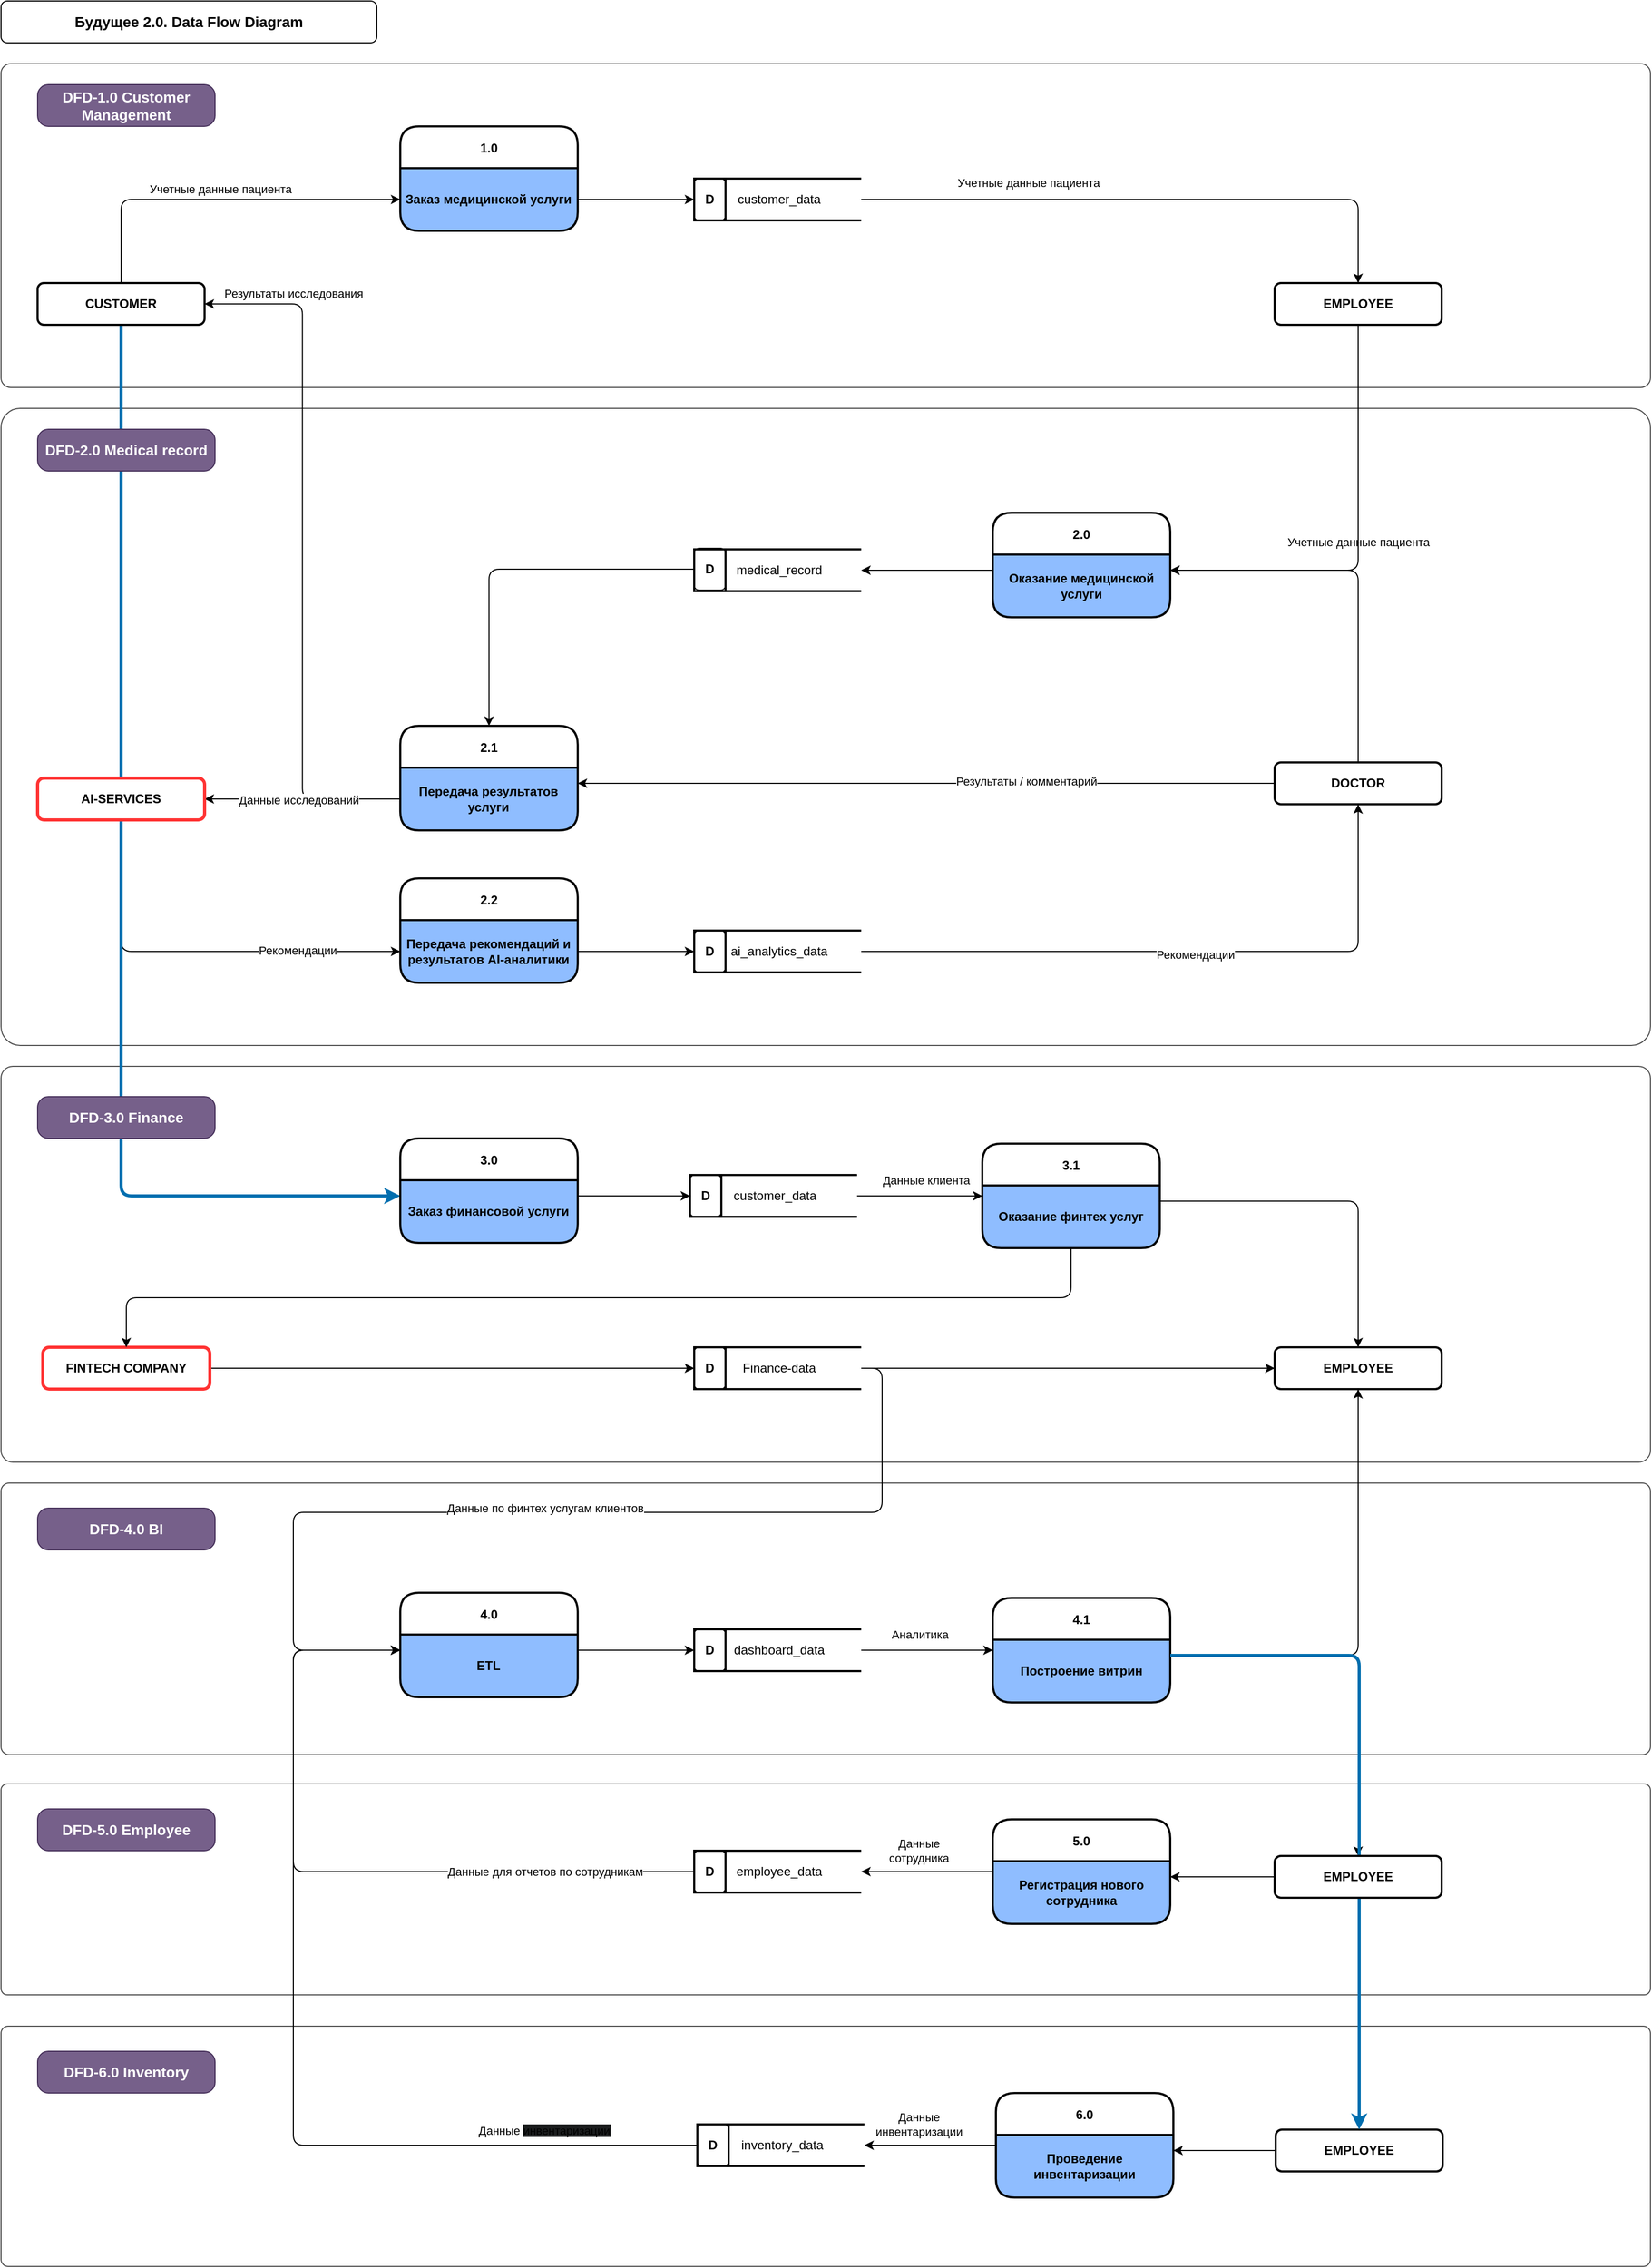 <mxfile version="22.1.18" type="device">
  <diagram name="DFD" id="9vH-_8HUJ6dNW-6lCzEg">
    <mxGraphModel dx="5945" dy="2943" grid="1" gridSize="10" guides="1" tooltips="1" connect="1" arrows="1" fold="1" page="1" pageScale="1" pageWidth="827" pageHeight="1169" math="0" shadow="0">
      <root>
        <mxCell id="LW2s9WkSSxJKJhXJ1fTc-0" />
        <mxCell id="LW2s9WkSSxJKJhXJ1fTc-1" parent="LW2s9WkSSxJKJhXJ1fTc-0" />
        <mxCell id="jnl5u2AOaFAPthQatXR9-5" value="" style="rounded=1;whiteSpace=wrap;html=1;arcSize=3;opacity=70;labelBackgroundColor=none;" parent="LW2s9WkSSxJKJhXJ1fTc-1" vertex="1">
          <mxGeometry x="-1640" y="-140" width="1580" height="379" as="geometry" />
        </mxCell>
        <mxCell id="jnl5u2AOaFAPthQatXR9-3" value="" style="rounded=1;whiteSpace=wrap;html=1;arcSize=3;opacity=70;labelBackgroundColor=none;" parent="LW2s9WkSSxJKJhXJ1fTc-1" vertex="1">
          <mxGeometry x="-1640" y="-770" width="1580" height="610" as="geometry" />
        </mxCell>
        <mxCell id="jnl5u2AOaFAPthQatXR9-1" value="" style="rounded=1;whiteSpace=wrap;html=1;arcSize=3;opacity=70;labelBackgroundColor=none;" parent="LW2s9WkSSxJKJhXJ1fTc-1" vertex="1">
          <mxGeometry x="-1640" y="-1100" width="1580" height="310" as="geometry" />
        </mxCell>
        <mxCell id="LW2s9WkSSxJKJhXJ1fTc-47" value="Учетные данные&amp;nbsp;пациента" style="edgeStyle=orthogonalEdgeStyle;rounded=1;orthogonalLoop=1;jettySize=auto;html=1;exitX=0.5;exitY=0;exitDx=0;exitDy=0;entryX=0;entryY=0.5;entryDx=0;entryDy=0;flowAnimation=0;labelBackgroundColor=none;fontColor=default;" parent="LW2s9WkSSxJKJhXJ1fTc-1" source="RAFy6ga0Xb_pRNfzBWMS-108" target="LW2s9WkSSxJKJhXJ1fTc-53" edge="1">
          <mxGeometry x="0.007" y="10" relative="1" as="geometry">
            <mxPoint as="offset" />
          </mxGeometry>
        </mxCell>
        <mxCell id="LW2s9WkSSxJKJhXJ1fTc-52" value="1.0" style="swimlane;fontStyle=1;childLayout=stackLayout;horizontal=1;startSize=40;horizontalStack=0;resizeParent=1;resizeParentMax=0;resizeLast=0;collapsible=0;marginBottom=0;swimlaneFillColor=#8FBDFF;rounded=1;strokeWidth=2;labelBackgroundColor=none;" parent="LW2s9WkSSxJKJhXJ1fTc-1" vertex="1">
          <mxGeometry x="-1257.57" y="-1040" width="170" height="100" as="geometry" />
        </mxCell>
        <mxCell id="LW2s9WkSSxJKJhXJ1fTc-53" value="&lt;b&gt;Заказ медицинской услуги&lt;/b&gt;" style="rounded=1;whiteSpace=wrap;html=1;opacity=0;labelBackgroundColor=none;" parent="LW2s9WkSSxJKJhXJ1fTc-52" vertex="1">
          <mxGeometry y="40" width="170" height="60" as="geometry" />
        </mxCell>
        <mxCell id="LW2s9WkSSxJKJhXJ1fTc-54" style="edgeStyle=orthogonalEdgeStyle;rounded=1;orthogonalLoop=1;jettySize=auto;html=1;exitX=0.5;exitY=0;exitDx=0;exitDy=0;entryX=1;entryY=0.25;entryDx=0;entryDy=0;labelBackgroundColor=none;fontColor=default;" parent="LW2s9WkSSxJKJhXJ1fTc-1" source="LW2s9WkSSxJKJhXJ1fTc-59" target="LW2s9WkSSxJKJhXJ1fTc-67" edge="1">
          <mxGeometry relative="1" as="geometry" />
        </mxCell>
        <mxCell id="LW2s9WkSSxJKJhXJ1fTc-58" style="edgeStyle=orthogonalEdgeStyle;rounded=1;orthogonalLoop=1;jettySize=auto;html=1;exitX=0;exitY=0.5;exitDx=0;exitDy=0;entryX=1;entryY=0.25;entryDx=0;entryDy=0;labelBackgroundColor=none;fontColor=default;" parent="LW2s9WkSSxJKJhXJ1fTc-1" source="LW2s9WkSSxJKJhXJ1fTc-59" target="LW2s9WkSSxJKJhXJ1fTc-81" edge="1">
          <mxGeometry relative="1" as="geometry" />
        </mxCell>
        <mxCell id="tc6Am-N3KZkTbopPARd8-10" value="Результаты / комментарий" style="edgeLabel;html=1;align=center;verticalAlign=middle;resizable=0;points=[];" vertex="1" connectable="0" parent="LW2s9WkSSxJKJhXJ1fTc-58">
          <mxGeometry x="-0.285" y="-2" relative="1" as="geometry">
            <mxPoint as="offset" />
          </mxGeometry>
        </mxCell>
        <mxCell id="LW2s9WkSSxJKJhXJ1fTc-59" value="&lt;b&gt;DOCTOR&lt;/b&gt;" style="html=1;dashed=0;whiteSpace=wrap;rounded=1;strokeWidth=2;labelBackgroundColor=none;" parent="LW2s9WkSSxJKJhXJ1fTc-1" vertex="1">
          <mxGeometry x="-420" y="-431" width="160" height="40" as="geometry" />
        </mxCell>
        <mxCell id="LW2s9WkSSxJKJhXJ1fTc-62" value="" style="group;labelBackgroundColor=none;rounded=1;" parent="LW2s9WkSSxJKJhXJ1fTc-1" vertex="1" connectable="0">
          <mxGeometry x="-976" y="-990" width="160" height="40" as="geometry" />
        </mxCell>
        <object label="customer_data" placeholders="1" id="LW2s9WkSSxJKJhXJ1fTc-63">
          <mxCell style="html=1;dashed=0;whiteSpace=wrap;shape=mxgraph.dfd.dataStoreID;align=center;spacingLeft=3;points=[[0,0],[0.5,0],[1,0],[0,0.5],[1,0.5],[0,1],[0.5,1],[1,1]];rounded=1;verticalAlign=middle;fontFamily=Helvetica;fontSize=12;strokeWidth=2;labelBackgroundColor=none;" parent="LW2s9WkSSxJKJhXJ1fTc-62" vertex="1">
            <mxGeometry width="160" height="40" as="geometry" />
          </mxCell>
        </object>
        <mxCell id="LW2s9WkSSxJKJhXJ1fTc-64" value="&lt;b&gt;D&lt;/b&gt;" style="rounded=1;whiteSpace=wrap;html=1;fillColor=none;labelBackgroundColor=none;" parent="LW2s9WkSSxJKJhXJ1fTc-62" vertex="1">
          <mxGeometry width="30" height="40" as="geometry" />
        </mxCell>
        <mxCell id="LW2s9WkSSxJKJhXJ1fTc-66" value="2.0" style="swimlane;fontStyle=1;childLayout=stackLayout;horizontal=1;startSize=40;horizontalStack=0;resizeParent=1;resizeParentMax=0;resizeLast=0;collapsible=0;marginBottom=0;swimlaneFillColor=#8FBDFF;rounded=1;strokeWidth=2;labelBackgroundColor=none;" parent="LW2s9WkSSxJKJhXJ1fTc-1" vertex="1">
          <mxGeometry x="-690" y="-670" width="170" height="100" as="geometry" />
        </mxCell>
        <mxCell id="LW2s9WkSSxJKJhXJ1fTc-67" value="&lt;span style=&quot;text-wrap: nowrap;&quot;&gt;&lt;b style=&quot;&quot;&gt;&lt;font style=&quot;font-size: 12px;&quot;&gt;Оказание медицинской&lt;/font&gt;&lt;/b&gt;&lt;/span&gt;&lt;div&gt;&lt;span style=&quot;text-wrap: nowrap;&quot;&gt;&lt;b style=&quot;&quot;&gt;&lt;font style=&quot;font-size: 12px;&quot;&gt;услуги&lt;/font&gt;&lt;/b&gt;&lt;/span&gt;&lt;/div&gt;" style="rounded=1;whiteSpace=wrap;html=1;opacity=0;align=center;verticalAlign=middle;fontFamily=Helvetica;fontSize=12;labelBackgroundColor=none;" parent="LW2s9WkSSxJKJhXJ1fTc-66" vertex="1">
          <mxGeometry y="40" width="170" height="60" as="geometry" />
        </mxCell>
        <mxCell id="LW2s9WkSSxJKJhXJ1fTc-68" value="" style="edgeStyle=orthogonalEdgeStyle;rounded=1;orthogonalLoop=1;jettySize=auto;html=1;exitX=1;exitY=0.5;exitDx=0;exitDy=0;entryX=0.5;entryY=0;entryDx=0;entryDy=0;labelBackgroundColor=none;fontColor=default;" parent="LW2s9WkSSxJKJhXJ1fTc-1" source="LW2s9WkSSxJKJhXJ1fTc-63" target="LW2s9WkSSxJKJhXJ1fTc-127" edge="1">
          <mxGeometry relative="1" as="geometry" />
        </mxCell>
        <mxCell id="LW2s9WkSSxJKJhXJ1fTc-80" value="2.1" style="swimlane;fontStyle=1;childLayout=stackLayout;horizontal=1;startSize=40;horizontalStack=0;resizeParent=1;resizeParentMax=0;resizeLast=0;collapsible=0;marginBottom=0;swimlaneFillColor=#8FBDFF;rounded=1;strokeWidth=2;labelBackgroundColor=none;" parent="LW2s9WkSSxJKJhXJ1fTc-1" vertex="1">
          <mxGeometry x="-1257.57" y="-466" width="170" height="100" as="geometry" />
        </mxCell>
        <mxCell id="LW2s9WkSSxJKJhXJ1fTc-81" value="&lt;span style=&quot;text-wrap: nowrap;&quot;&gt;&lt;b&gt;Передача результатов&lt;/b&gt;&lt;/span&gt;&lt;div&gt;&lt;span style=&quot;text-wrap: nowrap;&quot;&gt;&lt;b&gt;услуги&lt;/b&gt;&lt;/span&gt;&lt;/div&gt;" style="rounded=1;whiteSpace=wrap;html=1;opacity=0;align=center;verticalAlign=middle;fontFamily=Helvetica;fontSize=12;labelBackgroundColor=none;" parent="LW2s9WkSSxJKJhXJ1fTc-80" vertex="1">
          <mxGeometry y="40" width="170" height="60" as="geometry" />
        </mxCell>
        <mxCell id="LW2s9WkSSxJKJhXJ1fTc-82" style="edgeStyle=orthogonalEdgeStyle;rounded=1;orthogonalLoop=1;jettySize=auto;html=1;exitX=0;exitY=0.5;exitDx=0;exitDy=0;entryX=0.5;entryY=0;entryDx=0;entryDy=0;labelBackgroundColor=none;fontColor=default;" parent="LW2s9WkSSxJKJhXJ1fTc-1" source="LW2s9WkSSxJKJhXJ1fTc-96" target="LW2s9WkSSxJKJhXJ1fTc-80" edge="1">
          <mxGeometry relative="1" as="geometry" />
        </mxCell>
        <mxCell id="LW2s9WkSSxJKJhXJ1fTc-108" value="" style="group;labelBackgroundColor=none;rounded=1;" parent="LW2s9WkSSxJKJhXJ1fTc-1" vertex="1" connectable="0">
          <mxGeometry x="-976" y="129" width="160" height="40" as="geometry" />
        </mxCell>
        <object label="Finance-data" placeholders="1" id="LW2s9WkSSxJKJhXJ1fTc-109">
          <mxCell style="html=1;dashed=0;whiteSpace=wrap;shape=mxgraph.dfd.dataStoreID;align=center;spacingLeft=3;points=[[0,0],[0.5,0],[1,0],[0,0.5],[1,0.5],[0,1],[0.5,1],[1,1]];rounded=1;verticalAlign=middle;fontFamily=Helvetica;fontSize=12;strokeWidth=2;labelBackgroundColor=none;" parent="LW2s9WkSSxJKJhXJ1fTc-108" vertex="1">
            <mxGeometry width="160" height="40" as="geometry" />
          </mxCell>
        </object>
        <mxCell id="LW2s9WkSSxJKJhXJ1fTc-110" value="&lt;b&gt;D&lt;/b&gt;" style="rounded=1;whiteSpace=wrap;html=1;fillColor=none;labelBackgroundColor=none;" parent="LW2s9WkSSxJKJhXJ1fTc-108" vertex="1">
          <mxGeometry width="30" height="40" as="geometry" />
        </mxCell>
        <mxCell id="LW2s9WkSSxJKJhXJ1fTc-116" value="3.1" style="swimlane;fontStyle=1;childLayout=stackLayout;horizontal=1;startSize=40;horizontalStack=0;resizeParent=1;resizeParentMax=0;resizeLast=0;collapsible=0;marginBottom=0;swimlaneFillColor=#8FBDFF;rounded=1;strokeWidth=2;labelBackgroundColor=none;" parent="LW2s9WkSSxJKJhXJ1fTc-1" vertex="1">
          <mxGeometry x="-700" y="-66" width="170" height="100" as="geometry" />
        </mxCell>
        <mxCell id="LW2s9WkSSxJKJhXJ1fTc-117" value="&lt;span style=&quot;text-wrap: nowrap;&quot;&gt;&lt;b style=&quot;&quot;&gt;&lt;font style=&quot;font-size: 12px;&quot;&gt;Оказание финтех услуг&lt;/font&gt;&lt;/b&gt;&lt;/span&gt;" style="rounded=1;whiteSpace=wrap;html=1;opacity=0;align=center;verticalAlign=middle;fontFamily=Helvetica;fontSize=12;labelBackgroundColor=none;" parent="LW2s9WkSSxJKJhXJ1fTc-116" vertex="1">
          <mxGeometry y="40" width="170" height="60" as="geometry" />
        </mxCell>
        <mxCell id="LW2s9WkSSxJKJhXJ1fTc-118" style="edgeStyle=orthogonalEdgeStyle;rounded=1;orthogonalLoop=1;jettySize=auto;html=1;exitX=1;exitY=0.5;exitDx=0;exitDy=0;entryX=0;entryY=0.5;entryDx=0;entryDy=0;labelBackgroundColor=none;fontColor=default;" parent="LW2s9WkSSxJKJhXJ1fTc-1" source="tc6Am-N3KZkTbopPARd8-16" target="LW2s9WkSSxJKJhXJ1fTc-116" edge="1">
          <mxGeometry relative="1" as="geometry" />
        </mxCell>
        <mxCell id="LW2s9WkSSxJKJhXJ1fTc-119" value="Данные клиента" style="edgeLabel;html=1;align=center;verticalAlign=middle;resizable=0;points=[];labelBackgroundColor=none;rounded=1;" parent="LW2s9WkSSxJKJhXJ1fTc-118" vertex="1" connectable="0">
          <mxGeometry x="0.162" y="-2" relative="1" as="geometry">
            <mxPoint x="-4" y="-17" as="offset" />
          </mxGeometry>
        </mxCell>
        <mxCell id="LW2s9WkSSxJKJhXJ1fTc-122" value="&lt;b&gt;EMPLOYEE&lt;/b&gt;" style="html=1;dashed=0;whiteSpace=wrap;rounded=1;strokeWidth=2;labelBackgroundColor=none;" parent="LW2s9WkSSxJKJhXJ1fTc-1" vertex="1">
          <mxGeometry x="-420" y="129" width="160" height="40" as="geometry" />
        </mxCell>
        <mxCell id="LW2s9WkSSxJKJhXJ1fTc-123" style="edgeStyle=orthogonalEdgeStyle;rounded=1;orthogonalLoop=1;jettySize=auto;html=1;exitX=1;exitY=0.25;exitDx=0;exitDy=0;entryX=0.5;entryY=0;entryDx=0;entryDy=0;labelBackgroundColor=none;fontColor=default;" parent="LW2s9WkSSxJKJhXJ1fTc-1" source="LW2s9WkSSxJKJhXJ1fTc-117" target="LW2s9WkSSxJKJhXJ1fTc-122" edge="1">
          <mxGeometry relative="1" as="geometry" />
        </mxCell>
        <mxCell id="LW2s9WkSSxJKJhXJ1fTc-127" value="&lt;b&gt;EMPLOYEE&lt;/b&gt;" style="html=1;dashed=0;whiteSpace=wrap;rounded=1;strokeWidth=2;labelBackgroundColor=none;" parent="LW2s9WkSSxJKJhXJ1fTc-1" vertex="1">
          <mxGeometry x="-420" y="-890" width="160" height="40" as="geometry" />
        </mxCell>
        <mxCell id="qxSdvj8VyCYYRxK1N-Ad-7" value="&lt;b&gt;&lt;font style=&quot;font-size: 14px;&quot;&gt;Будущее 2.0. Data Flow Diagram&lt;/font&gt;&lt;/b&gt;" style="rounded=1;whiteSpace=wrap;html=1;labelBackgroundColor=none;" parent="LW2s9WkSSxJKJhXJ1fTc-1" vertex="1">
          <mxGeometry x="-1640" y="-1160" width="360" height="40" as="geometry" />
        </mxCell>
        <mxCell id="Dwi_SahnaFgLUBmUXzcb-34" value="" style="edgeStyle=orthogonalEdgeStyle;rounded=1;orthogonalLoop=1;jettySize=auto;html=1;exitX=1;exitY=0.5;exitDx=0;exitDy=0;entryX=0;entryY=0.5;entryDx=0;entryDy=0;labelBackgroundColor=none;fontColor=default;" parent="LW2s9WkSSxJKJhXJ1fTc-1" source="LW2s9WkSSxJKJhXJ1fTc-53" target="LW2s9WkSSxJKJhXJ1fTc-64" edge="1">
          <mxGeometry relative="1" as="geometry">
            <mxPoint x="-1088" y="-970" as="sourcePoint" />
            <mxPoint x="-1030" y="-970" as="targetPoint" />
          </mxGeometry>
        </mxCell>
        <mxCell id="Dwi_SahnaFgLUBmUXzcb-35" value="Учетные данные&amp;nbsp;&lt;span style=&quot;background-color: initial;&quot;&gt;пациента&lt;/span&gt;" style="edgeLabel;html=1;align=center;verticalAlign=middle;resizable=0;points=[];labelBackgroundColor=none;rounded=1;" parent="Dwi_SahnaFgLUBmUXzcb-34" vertex="1" connectable="0">
          <mxGeometry x="-0.39" y="1" relative="1" as="geometry">
            <mxPoint x="397" y="-15" as="offset" />
          </mxGeometry>
        </mxCell>
        <mxCell id="Dwi_SahnaFgLUBmUXzcb-39" value="" style="edgeStyle=orthogonalEdgeStyle;rounded=1;orthogonalLoop=1;jettySize=auto;html=1;exitX=0;exitY=0.25;exitDx=0;exitDy=0;entryX=1;entryY=0.5;entryDx=0;entryDy=0;labelBackgroundColor=none;fontColor=default;" parent="LW2s9WkSSxJKJhXJ1fTc-1" source="LW2s9WkSSxJKJhXJ1fTc-67" target="LW2s9WkSSxJKJhXJ1fTc-95" edge="1">
          <mxGeometry relative="1" as="geometry">
            <mxPoint x="-690" y="-600" as="sourcePoint" />
            <mxPoint x="-760" y="-600.0" as="targetPoint" />
          </mxGeometry>
        </mxCell>
        <mxCell id="Dwi_SahnaFgLUBmUXzcb-47" value="" style="edgeStyle=orthogonalEdgeStyle;rounded=1;orthogonalLoop=1;jettySize=auto;html=1;exitX=1;exitY=0.5;exitDx=0;exitDy=0;entryX=0;entryY=0.5;entryDx=0;entryDy=0;labelBackgroundColor=none;fontColor=default;" parent="LW2s9WkSSxJKJhXJ1fTc-1" source="RAFy6ga0Xb_pRNfzBWMS-102" target="LW2s9WkSSxJKJhXJ1fTc-110" edge="1">
          <mxGeometry relative="1" as="geometry">
            <mxPoint x="-1060" y="149.0" as="targetPoint" />
            <mxPoint x="-1173" y="74" as="sourcePoint" />
          </mxGeometry>
        </mxCell>
        <mxCell id="jnl5u2AOaFAPthQatXR9-2" value="&lt;span style=&quot;font-size: 14px;&quot;&gt;&lt;b&gt;DFD-1.0 Customer Management&lt;/b&gt;&lt;/span&gt;" style="rounded=1;whiteSpace=wrap;html=1;arcSize=26;labelBackgroundColor=none;fillColor=#76608a;fontColor=#ffffff;strokeColor=#432D57;" parent="LW2s9WkSSxJKJhXJ1fTc-1" vertex="1">
          <mxGeometry x="-1605" y="-1080" width="170" height="40" as="geometry" />
        </mxCell>
        <mxCell id="RAFy6ga0Xb_pRNfzBWMS-0" value="" style="rounded=1;whiteSpace=wrap;html=1;arcSize=3;opacity=70;labelBackgroundColor=none;" parent="LW2s9WkSSxJKJhXJ1fTc-1" vertex="1">
          <mxGeometry x="-1640" y="259" width="1580" height="260" as="geometry" />
        </mxCell>
        <mxCell id="RAFy6ga0Xb_pRNfzBWMS-1" value="" style="group;labelBackgroundColor=none;rounded=1;" parent="LW2s9WkSSxJKJhXJ1fTc-1" vertex="1" connectable="0">
          <mxGeometry x="-976" y="399" width="160" height="40" as="geometry" />
        </mxCell>
        <object label="dashboard_data" placeholders="1" id="RAFy6ga0Xb_pRNfzBWMS-2">
          <mxCell style="html=1;dashed=0;whiteSpace=wrap;shape=mxgraph.dfd.dataStoreID;align=center;spacingLeft=3;points=[[0,0],[0.5,0],[1,0],[0,0.5],[1,0.5],[0,1],[0.5,1],[1,1]];rounded=1;verticalAlign=middle;fontFamily=Helvetica;fontSize=12;strokeWidth=2;labelBackgroundColor=none;" parent="RAFy6ga0Xb_pRNfzBWMS-1" vertex="1">
            <mxGeometry width="160" height="40" as="geometry" />
          </mxCell>
        </object>
        <mxCell id="RAFy6ga0Xb_pRNfzBWMS-3" value="&lt;b&gt;D&lt;/b&gt;" style="rounded=1;whiteSpace=wrap;html=1;fillColor=none;labelBackgroundColor=none;" parent="RAFy6ga0Xb_pRNfzBWMS-1" vertex="1">
          <mxGeometry width="30" height="40" as="geometry" />
        </mxCell>
        <mxCell id="RAFy6ga0Xb_pRNfzBWMS-9" value="4.1" style="swimlane;fontStyle=1;childLayout=stackLayout;horizontal=1;startSize=40;horizontalStack=0;resizeParent=1;resizeParentMax=0;resizeLast=0;collapsible=0;marginBottom=0;swimlaneFillColor=#8FBDFF;rounded=1;strokeWidth=2;labelBackgroundColor=none;" parent="LW2s9WkSSxJKJhXJ1fTc-1" vertex="1">
          <mxGeometry x="-690" y="369" width="170" height="100" as="geometry" />
        </mxCell>
        <mxCell id="RAFy6ga0Xb_pRNfzBWMS-10" value="&lt;span style=&quot;text-wrap: nowrap;&quot;&gt;&lt;b&gt;Построение витрин&lt;/b&gt;&lt;/span&gt;" style="rounded=1;whiteSpace=wrap;html=1;opacity=0;align=center;verticalAlign=middle;fontFamily=Helvetica;fontSize=12;labelBackgroundColor=none;" parent="RAFy6ga0Xb_pRNfzBWMS-9" vertex="1">
          <mxGeometry y="40" width="170" height="60" as="geometry" />
        </mxCell>
        <mxCell id="RAFy6ga0Xb_pRNfzBWMS-11" style="edgeStyle=orthogonalEdgeStyle;rounded=1;orthogonalLoop=1;jettySize=auto;html=1;exitX=1;exitY=0.5;exitDx=0;exitDy=0;entryX=0;entryY=0.5;entryDx=0;entryDy=0;labelBackgroundColor=none;fontColor=default;" parent="LW2s9WkSSxJKJhXJ1fTc-1" source="RAFy6ga0Xb_pRNfzBWMS-2" target="RAFy6ga0Xb_pRNfzBWMS-9" edge="1">
          <mxGeometry relative="1" as="geometry" />
        </mxCell>
        <mxCell id="RAFy6ga0Xb_pRNfzBWMS-12" value="Аналитика" style="edgeLabel;html=1;align=center;verticalAlign=middle;resizable=0;points=[];labelBackgroundColor=none;rounded=1;" parent="RAFy6ga0Xb_pRNfzBWMS-11" vertex="1" connectable="0">
          <mxGeometry x="0.162" y="-2" relative="1" as="geometry">
            <mxPoint x="-17" y="-17" as="offset" />
          </mxGeometry>
        </mxCell>
        <mxCell id="RAFy6ga0Xb_pRNfzBWMS-16" style="edgeStyle=orthogonalEdgeStyle;rounded=1;orthogonalLoop=1;jettySize=auto;html=1;exitX=1;exitY=0.25;exitDx=0;exitDy=0;entryX=0.5;entryY=1;entryDx=0;entryDy=0;labelBackgroundColor=none;fontColor=default;" parent="LW2s9WkSSxJKJhXJ1fTc-1" source="RAFy6ga0Xb_pRNfzBWMS-10" target="LW2s9WkSSxJKJhXJ1fTc-122" edge="1">
          <mxGeometry relative="1" as="geometry">
            <mxPoint x="-420" y="424" as="targetPoint" />
          </mxGeometry>
        </mxCell>
        <mxCell id="RAFy6ga0Xb_pRNfzBWMS-33" value="&lt;span style=&quot;font-size: 14px;&quot;&gt;&lt;b&gt;DFD-4.0 BI&lt;/b&gt;&lt;/span&gt;" style="rounded=1;whiteSpace=wrap;html=1;arcSize=26;labelBackgroundColor=none;fillColor=#76608a;strokeColor=#432D57;fontColor=#ffffff;" parent="LW2s9WkSSxJKJhXJ1fTc-1" vertex="1">
          <mxGeometry x="-1605" y="283" width="170" height="40" as="geometry" />
        </mxCell>
        <mxCell id="RAFy6ga0Xb_pRNfzBWMS-34" value="" style="rounded=1;whiteSpace=wrap;html=1;arcSize=3;opacity=70;labelBackgroundColor=none;" parent="LW2s9WkSSxJKJhXJ1fTc-1" vertex="1">
          <mxGeometry x="-1640" y="547" width="1580" height="202" as="geometry" />
        </mxCell>
        <mxCell id="RAFy6ga0Xb_pRNfzBWMS-35" value="" style="group;labelBackgroundColor=none;rounded=1;" parent="LW2s9WkSSxJKJhXJ1fTc-1" vertex="1" connectable="0">
          <mxGeometry x="-976" y="611" width="160" height="40" as="geometry" />
        </mxCell>
        <object label="employee_data" placeholders="1" id="RAFy6ga0Xb_pRNfzBWMS-36">
          <mxCell style="html=1;dashed=0;whiteSpace=wrap;shape=mxgraph.dfd.dataStoreID;align=center;spacingLeft=3;points=[[0,0],[0.5,0],[1,0],[0,0.5],[1,0.5],[0,1],[0.5,1],[1,1]];rounded=1;verticalAlign=middle;fontFamily=Helvetica;fontSize=12;strokeWidth=2;labelBackgroundColor=none;" parent="RAFy6ga0Xb_pRNfzBWMS-35" vertex="1">
            <mxGeometry width="160" height="40" as="geometry" />
          </mxCell>
        </object>
        <mxCell id="RAFy6ga0Xb_pRNfzBWMS-37" value="&lt;b&gt;D&lt;/b&gt;" style="rounded=1;whiteSpace=wrap;html=1;fillColor=none;labelBackgroundColor=none;" parent="RAFy6ga0Xb_pRNfzBWMS-35" vertex="1">
          <mxGeometry width="30" height="40" as="geometry" />
        </mxCell>
        <mxCell id="RAFy6ga0Xb_pRNfzBWMS-43" value="5.0" style="swimlane;fontStyle=1;childLayout=stackLayout;horizontal=1;startSize=40;horizontalStack=0;resizeParent=1;resizeParentMax=0;resizeLast=0;collapsible=0;marginBottom=0;swimlaneFillColor=#8FBDFF;rounded=1;strokeWidth=2;labelBackgroundColor=none;" parent="LW2s9WkSSxJKJhXJ1fTc-1" vertex="1">
          <mxGeometry x="-690" y="581" width="170" height="100" as="geometry" />
        </mxCell>
        <mxCell id="RAFy6ga0Xb_pRNfzBWMS-44" value="&lt;span style=&quot;text-wrap: nowrap;&quot;&gt;&lt;b style=&quot;&quot;&gt;&lt;font style=&quot;font-size: 12px;&quot;&gt;Регистрация нового&lt;br&gt;сотрудника&lt;/font&gt;&lt;/b&gt;&lt;/span&gt;" style="rounded=1;whiteSpace=wrap;html=1;opacity=0;align=center;verticalAlign=middle;fontFamily=Helvetica;fontSize=12;labelBackgroundColor=none;" parent="RAFy6ga0Xb_pRNfzBWMS-43" vertex="1">
          <mxGeometry y="40" width="170" height="60" as="geometry" />
        </mxCell>
        <mxCell id="RAFy6ga0Xb_pRNfzBWMS-45" style="edgeStyle=orthogonalEdgeStyle;rounded=1;orthogonalLoop=1;jettySize=auto;html=1;exitX=1;exitY=0.5;exitDx=0;exitDy=0;entryX=0;entryY=0.5;entryDx=0;entryDy=0;labelBackgroundColor=none;fontColor=default;startArrow=classic;startFill=1;endArrow=none;endFill=0;" parent="LW2s9WkSSxJKJhXJ1fTc-1" source="RAFy6ga0Xb_pRNfzBWMS-36" target="RAFy6ga0Xb_pRNfzBWMS-43" edge="1">
          <mxGeometry relative="1" as="geometry" />
        </mxCell>
        <mxCell id="RAFy6ga0Xb_pRNfzBWMS-46" value="Данные&lt;br&gt;сотрудника" style="edgeLabel;html=1;align=center;verticalAlign=middle;resizable=0;points=[];labelBackgroundColor=none;rounded=1;" parent="RAFy6ga0Xb_pRNfzBWMS-45" vertex="1" connectable="0">
          <mxGeometry x="0.162" y="-2" relative="1" as="geometry">
            <mxPoint x="-18" y="-22" as="offset" />
          </mxGeometry>
        </mxCell>
        <mxCell id="RAFy6ga0Xb_pRNfzBWMS-50" style="edgeStyle=orthogonalEdgeStyle;rounded=1;orthogonalLoop=1;jettySize=auto;html=1;exitX=1;exitY=0.25;exitDx=0;exitDy=0;entryX=0;entryY=0.5;entryDx=0;entryDy=0;labelBackgroundColor=none;fontColor=default;startArrow=classic;startFill=1;endArrow=none;endFill=0;" parent="LW2s9WkSSxJKJhXJ1fTc-1" source="RAFy6ga0Xb_pRNfzBWMS-44" target="RAFy6ga0Xb_pRNfzBWMS-49" edge="1">
          <mxGeometry relative="1" as="geometry" />
        </mxCell>
        <mxCell id="RAFy6ga0Xb_pRNfzBWMS-67" value="&lt;span style=&quot;font-size: 14px;&quot;&gt;&lt;b&gt;DFD-5.0 Employee&lt;/b&gt;&lt;/span&gt;" style="rounded=1;whiteSpace=wrap;html=1;arcSize=26;labelBackgroundColor=none;fillColor=#76608a;strokeColor=#432D57;fontColor=#ffffff;" parent="LW2s9WkSSxJKJhXJ1fTc-1" vertex="1">
          <mxGeometry x="-1605" y="571" width="170" height="40" as="geometry" />
        </mxCell>
        <mxCell id="RAFy6ga0Xb_pRNfzBWMS-68" value="" style="rounded=1;whiteSpace=wrap;html=1;arcSize=3;opacity=70;labelBackgroundColor=none;" parent="LW2s9WkSSxJKJhXJ1fTc-1" vertex="1">
          <mxGeometry x="-1640" y="779" width="1580" height="230" as="geometry" />
        </mxCell>
        <mxCell id="RAFy6ga0Xb_pRNfzBWMS-69" value="" style="group;labelBackgroundColor=none;rounded=1;" parent="LW2s9WkSSxJKJhXJ1fTc-1" vertex="1" connectable="0">
          <mxGeometry x="-973" y="873" width="160" height="40" as="geometry" />
        </mxCell>
        <object label="inventory_data" placeholders="1" id="RAFy6ga0Xb_pRNfzBWMS-70">
          <mxCell style="html=1;dashed=0;whiteSpace=wrap;shape=mxgraph.dfd.dataStoreID;align=center;spacingLeft=3;points=[[0,0],[0.5,0],[1,0],[0,0.5],[1,0.5],[0,1],[0.5,1],[1,1]];rounded=1;verticalAlign=middle;fontFamily=Helvetica;fontSize=12;strokeWidth=2;labelBackgroundColor=none;" parent="RAFy6ga0Xb_pRNfzBWMS-69" vertex="1">
            <mxGeometry width="160" height="40" as="geometry" />
          </mxCell>
        </object>
        <mxCell id="RAFy6ga0Xb_pRNfzBWMS-71" value="&lt;b&gt;D&lt;/b&gt;" style="rounded=1;whiteSpace=wrap;html=1;fillColor=none;labelBackgroundColor=none;" parent="RAFy6ga0Xb_pRNfzBWMS-69" vertex="1">
          <mxGeometry width="30" height="40" as="geometry" />
        </mxCell>
        <mxCell id="RAFy6ga0Xb_pRNfzBWMS-77" value="6.0" style="swimlane;fontStyle=1;childLayout=stackLayout;horizontal=1;startSize=40;horizontalStack=0;resizeParent=1;resizeParentMax=0;resizeLast=0;collapsible=0;marginBottom=0;swimlaneFillColor=#8FBDFF;rounded=1;strokeWidth=2;labelBackgroundColor=none;" parent="LW2s9WkSSxJKJhXJ1fTc-1" vertex="1">
          <mxGeometry x="-687" y="843" width="170" height="100" as="geometry" />
        </mxCell>
        <mxCell id="RAFy6ga0Xb_pRNfzBWMS-78" value="&lt;span style=&quot;text-wrap: nowrap;&quot;&gt;&lt;b&gt;Проведение&lt;br&gt;инвентаризации&lt;/b&gt;&lt;/span&gt;" style="rounded=1;whiteSpace=wrap;html=1;opacity=0;align=center;verticalAlign=middle;fontFamily=Helvetica;fontSize=12;labelBackgroundColor=none;" parent="RAFy6ga0Xb_pRNfzBWMS-77" vertex="1">
          <mxGeometry y="40" width="170" height="60" as="geometry" />
        </mxCell>
        <mxCell id="RAFy6ga0Xb_pRNfzBWMS-79" style="edgeStyle=orthogonalEdgeStyle;rounded=1;orthogonalLoop=1;jettySize=auto;html=1;exitX=1;exitY=0.5;exitDx=0;exitDy=0;entryX=0;entryY=0.5;entryDx=0;entryDy=0;labelBackgroundColor=none;fontColor=default;startArrow=classic;startFill=1;endArrow=none;endFill=0;" parent="LW2s9WkSSxJKJhXJ1fTc-1" source="RAFy6ga0Xb_pRNfzBWMS-70" target="RAFy6ga0Xb_pRNfzBWMS-77" edge="1">
          <mxGeometry relative="1" as="geometry" />
        </mxCell>
        <mxCell id="RAFy6ga0Xb_pRNfzBWMS-80" value="Данные&lt;br&gt;инвентаризации" style="edgeLabel;html=1;align=center;verticalAlign=middle;resizable=0;points=[];labelBackgroundColor=none;rounded=1;" parent="RAFy6ga0Xb_pRNfzBWMS-79" vertex="1" connectable="0">
          <mxGeometry x="0.162" y="-2" relative="1" as="geometry">
            <mxPoint x="-21" y="-22" as="offset" />
          </mxGeometry>
        </mxCell>
        <mxCell id="RAFy6ga0Xb_pRNfzBWMS-83" value="&lt;b&gt;EMPLOYEE&lt;/b&gt;" style="html=1;dashed=0;whiteSpace=wrap;rounded=1;strokeWidth=2;labelBackgroundColor=none;" parent="LW2s9WkSSxJKJhXJ1fTc-1" vertex="1">
          <mxGeometry x="-419" y="878" width="160" height="40" as="geometry" />
        </mxCell>
        <mxCell id="RAFy6ga0Xb_pRNfzBWMS-84" style="edgeStyle=orthogonalEdgeStyle;rounded=1;orthogonalLoop=1;jettySize=auto;html=1;exitX=1;exitY=0.25;exitDx=0;exitDy=0;entryX=0;entryY=0.5;entryDx=0;entryDy=0;labelBackgroundColor=none;fontColor=default;startArrow=classic;startFill=1;endArrow=none;endFill=0;" parent="LW2s9WkSSxJKJhXJ1fTc-1" source="RAFy6ga0Xb_pRNfzBWMS-78" target="RAFy6ga0Xb_pRNfzBWMS-83" edge="1">
          <mxGeometry relative="1" as="geometry" />
        </mxCell>
        <mxCell id="RAFy6ga0Xb_pRNfzBWMS-101" value="&lt;span style=&quot;font-size: 14px;&quot;&gt;&lt;b&gt;DFD-6.0 Inventory&lt;/b&gt;&lt;/span&gt;" style="rounded=1;whiteSpace=wrap;html=1;arcSize=26;labelBackgroundColor=none;fillColor=#76608a;strokeColor=#432D57;fontColor=#ffffff;" parent="LW2s9WkSSxJKJhXJ1fTc-1" vertex="1">
          <mxGeometry x="-1605" y="803" width="170" height="40" as="geometry" />
        </mxCell>
        <mxCell id="RAFy6ga0Xb_pRNfzBWMS-102" value="&lt;b&gt;FINTECH COMPANY&lt;/b&gt;" style="html=1;dashed=0;whiteSpace=wrap;rounded=1;strokeWidth=3;labelBackgroundColor=none;fillColor=default;fontColor=default;strokeColor=#FF3333;" parent="LW2s9WkSSxJKJhXJ1fTc-1" vertex="1">
          <mxGeometry x="-1600" y="129" width="160" height="40" as="geometry" />
        </mxCell>
        <mxCell id="RAFy6ga0Xb_pRNfzBWMS-106" style="edgeStyle=orthogonalEdgeStyle;rounded=1;orthogonalLoop=1;jettySize=auto;html=1;exitX=0;exitY=0.5;exitDx=0;exitDy=0;entryX=1;entryY=0.5;entryDx=0;entryDy=0;labelBackgroundColor=none;fontColor=default;" parent="LW2s9WkSSxJKJhXJ1fTc-1" source="LW2s9WkSSxJKJhXJ1fTc-81" target="RAFy6ga0Xb_pRNfzBWMS-108" edge="1">
          <mxGeometry relative="1" as="geometry">
            <mxPoint x="-1118" y="-280.06" as="sourcePoint" />
            <mxPoint x="-1520" y="-370" as="targetPoint" />
          </mxGeometry>
        </mxCell>
        <mxCell id="RAFy6ga0Xb_pRNfzBWMS-107" value="Результаты исследования" style="edgeLabel;html=1;align=center;verticalAlign=middle;resizable=0;points=[];labelBackgroundColor=none;rounded=1;" parent="RAFy6ga0Xb_pRNfzBWMS-106" vertex="1" connectable="0">
          <mxGeometry x="-0.469" y="-2" relative="1" as="geometry">
            <mxPoint x="-11" y="-402" as="offset" />
          </mxGeometry>
        </mxCell>
        <mxCell id="RAFy6ga0Xb_pRNfzBWMS-104" style="edgeStyle=orthogonalEdgeStyle;rounded=1;orthogonalLoop=1;jettySize=auto;html=1;exitX=0;exitY=0.5;exitDx=0;exitDy=0;entryX=1;entryY=0.5;entryDx=0;entryDy=0;labelBackgroundColor=none;fontColor=default;" parent="LW2s9WkSSxJKJhXJ1fTc-1" source="LW2s9WkSSxJKJhXJ1fTc-81" target="RAFy6ga0Xb_pRNfzBWMS-103" edge="1">
          <mxGeometry relative="1" as="geometry">
            <mxPoint x="-1213.35" y="-528" as="sourcePoint" />
            <mxPoint x="-1410.35" y="-304" as="targetPoint" />
          </mxGeometry>
        </mxCell>
        <mxCell id="tc6Am-N3KZkTbopPARd8-1" value="Данные исследований" style="edgeLabel;html=1;align=center;verticalAlign=middle;resizable=0;points=[];" vertex="1" connectable="0" parent="RAFy6ga0Xb_pRNfzBWMS-104">
          <mxGeometry x="0.052" y="1" relative="1" as="geometry">
            <mxPoint x="1" as="offset" />
          </mxGeometry>
        </mxCell>
        <mxCell id="tc6Am-N3KZkTbopPARd8-4" style="edgeStyle=orthogonalEdgeStyle;rounded=1;orthogonalLoop=1;jettySize=auto;html=1;exitX=0.5;exitY=1;exitDx=0;exitDy=0;entryX=0;entryY=0.5;entryDx=0;entryDy=0;" edge="1" parent="LW2s9WkSSxJKJhXJ1fTc-1" source="RAFy6ga0Xb_pRNfzBWMS-103" target="tc6Am-N3KZkTbopPARd8-3">
          <mxGeometry relative="1" as="geometry" />
        </mxCell>
        <mxCell id="tc6Am-N3KZkTbopPARd8-5" value="Рекомендации" style="edgeLabel;html=1;align=center;verticalAlign=middle;resizable=0;points=[];" vertex="1" connectable="0" parent="tc6Am-N3KZkTbopPARd8-4">
          <mxGeometry x="0.497" y="1" relative="1" as="geometry">
            <mxPoint as="offset" />
          </mxGeometry>
        </mxCell>
        <mxCell id="tc6Am-N3KZkTbopPARd8-19" style="edgeStyle=orthogonalEdgeStyle;rounded=1;orthogonalLoop=1;jettySize=auto;html=1;exitX=0.5;exitY=1;exitDx=0;exitDy=0;entryX=0;entryY=0.25;entryDx=0;entryDy=0;fillColor=#1ba1e2;strokeColor=#006EAF;strokeWidth=3;" edge="1" parent="LW2s9WkSSxJKJhXJ1fTc-1" source="RAFy6ga0Xb_pRNfzBWMS-108" target="tc6Am-N3KZkTbopPARd8-13">
          <mxGeometry relative="1" as="geometry" />
        </mxCell>
        <mxCell id="RAFy6ga0Xb_pRNfzBWMS-108" value="&lt;b&gt;CUSTOMER&lt;/b&gt;" style="html=1;dashed=0;whiteSpace=wrap;rounded=1;strokeWidth=2;labelBackgroundColor=none;" parent="LW2s9WkSSxJKJhXJ1fTc-1" vertex="1">
          <mxGeometry x="-1605" y="-890" width="160" height="40" as="geometry" />
        </mxCell>
        <mxCell id="tc6Am-N3KZkTbopPARd8-0" value="Учетные данные&amp;nbsp;пациента" style="edgeStyle=orthogonalEdgeStyle;rounded=1;orthogonalLoop=1;jettySize=auto;html=1;exitX=0.5;exitY=1;exitDx=0;exitDy=0;entryX=1;entryY=0.25;entryDx=0;entryDy=0;labelBackgroundColor=none;fontColor=default;" edge="1" parent="LW2s9WkSSxJKJhXJ1fTc-1" source="LW2s9WkSSxJKJhXJ1fTc-127" target="LW2s9WkSSxJKJhXJ1fTc-67">
          <mxGeometry relative="1" as="geometry">
            <mxPoint x="-806" y="-960" as="sourcePoint" />
            <mxPoint x="-324" y="-724" as="targetPoint" />
          </mxGeometry>
        </mxCell>
        <object label="medical_record" placeholders="1" id="LW2s9WkSSxJKJhXJ1fTc-95">
          <mxCell style="html=1;dashed=0;whiteSpace=wrap;shape=mxgraph.dfd.dataStoreID;align=center;spacingLeft=3;points=[[0,0],[0.5,0],[1,0],[0,0.5],[1,0.5],[0,1],[0.5,1],[1,1]];rounded=1;verticalAlign=middle;fontFamily=Helvetica;fontSize=12;strokeWidth=2;labelBackgroundColor=none;" parent="LW2s9WkSSxJKJhXJ1fTc-1" vertex="1">
            <mxGeometry x="-976" y="-635" width="160" height="40" as="geometry" />
          </mxCell>
        </object>
        <mxCell id="LW2s9WkSSxJKJhXJ1fTc-96" value="&lt;b&gt;D&lt;/b&gt;" style="rounded=1;whiteSpace=wrap;html=1;fillColor=none;labelBackgroundColor=none;" parent="LW2s9WkSSxJKJhXJ1fTc-1" vertex="1">
          <mxGeometry x="-976" y="-636" width="30" height="40" as="geometry" />
        </mxCell>
        <mxCell id="tc6Am-N3KZkTbopPARd8-2" value="2.2" style="swimlane;fontStyle=1;childLayout=stackLayout;horizontal=1;startSize=40;horizontalStack=0;resizeParent=1;resizeParentMax=0;resizeLast=0;collapsible=0;marginBottom=0;swimlaneFillColor=#8FBDFF;rounded=1;strokeWidth=2;labelBackgroundColor=none;" vertex="1" parent="LW2s9WkSSxJKJhXJ1fTc-1">
          <mxGeometry x="-1257.57" y="-320" width="170" height="100" as="geometry" />
        </mxCell>
        <mxCell id="tc6Am-N3KZkTbopPARd8-3" value="&lt;span style=&quot;text-wrap: nowrap;&quot;&gt;&lt;b&gt;Передача рекомендаций и&lt;br&gt;результатов AI-аналитики&lt;/b&gt;&lt;/span&gt;" style="rounded=1;whiteSpace=wrap;html=1;opacity=0;align=center;verticalAlign=middle;fontFamily=Helvetica;fontSize=12;labelBackgroundColor=none;" vertex="1" parent="tc6Am-N3KZkTbopPARd8-2">
          <mxGeometry y="40" width="170" height="60" as="geometry" />
        </mxCell>
        <mxCell id="tc6Am-N3KZkTbopPARd8-9" style="edgeStyle=orthogonalEdgeStyle;rounded=1;orthogonalLoop=1;jettySize=auto;html=1;exitX=1;exitY=0.5;exitDx=0;exitDy=0;entryX=0.5;entryY=1;entryDx=0;entryDy=0;" edge="1" parent="LW2s9WkSSxJKJhXJ1fTc-1" source="tc6Am-N3KZkTbopPARd8-6" target="LW2s9WkSSxJKJhXJ1fTc-59">
          <mxGeometry relative="1" as="geometry" />
        </mxCell>
        <mxCell id="tc6Am-N3KZkTbopPARd8-11" value="Рекомендации" style="edgeLabel;html=1;align=center;verticalAlign=middle;resizable=0;points=[];" vertex="1" connectable="0" parent="tc6Am-N3KZkTbopPARd8-9">
          <mxGeometry x="0.036" y="-2" relative="1" as="geometry">
            <mxPoint y="1" as="offset" />
          </mxGeometry>
        </mxCell>
        <object label="ai_analytics_data" placeholders="1" id="tc6Am-N3KZkTbopPARd8-6">
          <mxCell style="html=1;dashed=0;whiteSpace=wrap;shape=mxgraph.dfd.dataStoreID;align=center;spacingLeft=3;points=[[0,0],[0.5,0],[1,0],[0,0.5],[1,0.5],[0,1],[0.5,1],[1,1]];rounded=1;verticalAlign=middle;fontFamily=Helvetica;fontSize=12;strokeWidth=2;labelBackgroundColor=none;" vertex="1" parent="LW2s9WkSSxJKJhXJ1fTc-1">
            <mxGeometry x="-976" y="-270" width="160" height="40" as="geometry" />
          </mxCell>
        </object>
        <mxCell id="tc6Am-N3KZkTbopPARd8-7" value="&lt;b&gt;D&lt;/b&gt;" style="rounded=1;whiteSpace=wrap;html=1;fillColor=none;labelBackgroundColor=none;" vertex="1" parent="LW2s9WkSSxJKJhXJ1fTc-1">
          <mxGeometry x="-976" y="-270" width="30" height="40" as="geometry" />
        </mxCell>
        <mxCell id="tc6Am-N3KZkTbopPARd8-8" style="edgeStyle=orthogonalEdgeStyle;rounded=1;orthogonalLoop=1;jettySize=auto;html=1;exitX=1;exitY=0.5;exitDx=0;exitDy=0;entryX=0;entryY=0.5;entryDx=0;entryDy=0;" edge="1" parent="LW2s9WkSSxJKJhXJ1fTc-1" source="tc6Am-N3KZkTbopPARd8-3" target="tc6Am-N3KZkTbopPARd8-7">
          <mxGeometry relative="1" as="geometry" />
        </mxCell>
        <mxCell id="tc6Am-N3KZkTbopPARd8-12" value="3.0" style="swimlane;fontStyle=1;childLayout=stackLayout;horizontal=1;startSize=40;horizontalStack=0;resizeParent=1;resizeParentMax=0;resizeLast=0;collapsible=0;marginBottom=0;swimlaneFillColor=#8FBDFF;rounded=1;strokeWidth=2;labelBackgroundColor=none;" vertex="1" parent="LW2s9WkSSxJKJhXJ1fTc-1">
          <mxGeometry x="-1257.57" y="-71" width="170" height="100" as="geometry" />
        </mxCell>
        <mxCell id="tc6Am-N3KZkTbopPARd8-13" value="&lt;b&gt;Заказ финансовой услуги&lt;/b&gt;" style="rounded=1;whiteSpace=wrap;html=1;opacity=0;labelBackgroundColor=none;" vertex="1" parent="tc6Am-N3KZkTbopPARd8-12">
          <mxGeometry y="40" width="170" height="60" as="geometry" />
        </mxCell>
        <mxCell id="tc6Am-N3KZkTbopPARd8-15" value="" style="group;labelBackgroundColor=none;rounded=1;" vertex="1" connectable="0" parent="LW2s9WkSSxJKJhXJ1fTc-1">
          <mxGeometry x="-980" y="-36" width="160" height="40" as="geometry" />
        </mxCell>
        <object label="customer_data" placeholders="1" id="tc6Am-N3KZkTbopPARd8-16">
          <mxCell style="html=1;dashed=0;whiteSpace=wrap;shape=mxgraph.dfd.dataStoreID;align=center;spacingLeft=3;points=[[0,0],[0.5,0],[1,0],[0,0.5],[1,0.5],[0,1],[0.5,1],[1,1]];rounded=1;verticalAlign=middle;fontFamily=Helvetica;fontSize=12;strokeWidth=2;labelBackgroundColor=none;" vertex="1" parent="tc6Am-N3KZkTbopPARd8-15">
            <mxGeometry width="160" height="40" as="geometry" />
          </mxCell>
        </object>
        <mxCell id="tc6Am-N3KZkTbopPARd8-17" value="&lt;b&gt;D&lt;/b&gt;" style="rounded=1;whiteSpace=wrap;html=1;fillColor=none;labelBackgroundColor=none;" vertex="1" parent="tc6Am-N3KZkTbopPARd8-15">
          <mxGeometry width="30" height="40" as="geometry" />
        </mxCell>
        <mxCell id="tc6Am-N3KZkTbopPARd8-18" style="edgeStyle=orthogonalEdgeStyle;rounded=1;orthogonalLoop=1;jettySize=auto;html=1;exitX=1;exitY=0.25;exitDx=0;exitDy=0;entryX=0;entryY=0.5;entryDx=0;entryDy=0;" edge="1" parent="LW2s9WkSSxJKJhXJ1fTc-1" source="tc6Am-N3KZkTbopPARd8-13" target="tc6Am-N3KZkTbopPARd8-17">
          <mxGeometry relative="1" as="geometry" />
        </mxCell>
        <mxCell id="jnl5u2AOaFAPthQatXR9-6" value="&lt;span style=&quot;font-size: 14px;&quot;&gt;&lt;b&gt;DFD-3.0 Finance&lt;/b&gt;&lt;/span&gt;" style="rounded=1;whiteSpace=wrap;html=1;arcSize=26;labelBackgroundColor=none;fillColor=#76608a;strokeColor=#432D57;fontColor=#ffffff;" parent="LW2s9WkSSxJKJhXJ1fTc-1" vertex="1">
          <mxGeometry x="-1605" y="-111" width="170" height="40" as="geometry" />
        </mxCell>
        <mxCell id="jnl5u2AOaFAPthQatXR9-4" value="&lt;span style=&quot;font-size: 14px;&quot;&gt;&lt;b&gt;DFD-2.0 Medical record&lt;/b&gt;&lt;/span&gt;" style="rounded=1;whiteSpace=wrap;html=1;arcSize=26;labelBackgroundColor=none;fillColor=#76608a;strokeColor=#432D57;fontColor=#ffffff;" parent="LW2s9WkSSxJKJhXJ1fTc-1" vertex="1">
          <mxGeometry x="-1605" y="-750" width="170" height="40" as="geometry" />
        </mxCell>
        <mxCell id="RAFy6ga0Xb_pRNfzBWMS-103" value="&lt;b&gt;AI-SERVICES&lt;/b&gt;" style="html=1;dashed=0;whiteSpace=wrap;rounded=1;strokeWidth=3;labelBackgroundColor=none;fillColor=default;strokeColor=#FF3333;fontColor=default;" parent="LW2s9WkSSxJKJhXJ1fTc-1" vertex="1">
          <mxGeometry x="-1605" y="-416" width="160" height="40" as="geometry" />
        </mxCell>
        <mxCell id="tc6Am-N3KZkTbopPARd8-20" style="edgeStyle=orthogonalEdgeStyle;rounded=1;orthogonalLoop=1;jettySize=auto;html=1;exitX=0.5;exitY=1;exitDx=0;exitDy=0;entryX=0.5;entryY=0;entryDx=0;entryDy=0;" edge="1" parent="LW2s9WkSSxJKJhXJ1fTc-1" source="LW2s9WkSSxJKJhXJ1fTc-117" target="RAFy6ga0Xb_pRNfzBWMS-102">
          <mxGeometry relative="1" as="geometry" />
        </mxCell>
        <mxCell id="tc6Am-N3KZkTbopPARd8-21" style="edgeStyle=orthogonalEdgeStyle;rounded=1;orthogonalLoop=1;jettySize=auto;html=1;exitX=1;exitY=0.5;exitDx=0;exitDy=0;entryX=0;entryY=0.5;entryDx=0;entryDy=0;" edge="1" parent="LW2s9WkSSxJKJhXJ1fTc-1" source="LW2s9WkSSxJKJhXJ1fTc-109" target="LW2s9WkSSxJKJhXJ1fTc-122">
          <mxGeometry relative="1" as="geometry" />
        </mxCell>
        <mxCell id="tc6Am-N3KZkTbopPARd8-22" value="4.0" style="swimlane;fontStyle=1;childLayout=stackLayout;horizontal=1;startSize=40;horizontalStack=0;resizeParent=1;resizeParentMax=0;resizeLast=0;collapsible=0;marginBottom=0;swimlaneFillColor=#8FBDFF;rounded=1;strokeWidth=2;labelBackgroundColor=none;" vertex="1" parent="LW2s9WkSSxJKJhXJ1fTc-1">
          <mxGeometry x="-1257.57" y="364" width="170" height="100" as="geometry" />
        </mxCell>
        <mxCell id="tc6Am-N3KZkTbopPARd8-23" value="&lt;span style=&quot;text-wrap: nowrap;&quot;&gt;&lt;b&gt;ETL&lt;/b&gt;&lt;/span&gt;" style="rounded=1;whiteSpace=wrap;html=1;opacity=0;align=center;verticalAlign=middle;fontFamily=Helvetica;fontSize=12;labelBackgroundColor=none;" vertex="1" parent="tc6Am-N3KZkTbopPARd8-22">
          <mxGeometry y="40" width="170" height="60" as="geometry" />
        </mxCell>
        <mxCell id="tc6Am-N3KZkTbopPARd8-24" style="edgeStyle=orthogonalEdgeStyle;rounded=1;orthogonalLoop=1;jettySize=auto;html=1;exitX=1;exitY=0.5;exitDx=0;exitDy=0;entryX=0;entryY=0.25;entryDx=0;entryDy=0;" edge="1" parent="LW2s9WkSSxJKJhXJ1fTc-1" source="LW2s9WkSSxJKJhXJ1fTc-109" target="tc6Am-N3KZkTbopPARd8-23">
          <mxGeometry relative="1" as="geometry">
            <Array as="points">
              <mxPoint x="-796" y="149" />
              <mxPoint x="-796" y="287" />
              <mxPoint x="-1360" y="287" />
              <mxPoint x="-1360" y="419" />
            </Array>
          </mxGeometry>
        </mxCell>
        <mxCell id="tc6Am-N3KZkTbopPARd8-28" value="Данные по финтех услугам клиентов" style="edgeLabel;html=1;align=center;verticalAlign=middle;resizable=0;points=[];" vertex="1" connectable="0" parent="tc6Am-N3KZkTbopPARd8-24">
          <mxGeometry x="-0.225" y="-5" relative="1" as="geometry">
            <mxPoint x="-111" y="1" as="offset" />
          </mxGeometry>
        </mxCell>
        <mxCell id="tc6Am-N3KZkTbopPARd8-25" style="edgeStyle=orthogonalEdgeStyle;rounded=1;orthogonalLoop=1;jettySize=auto;html=1;exitX=1;exitY=0.25;exitDx=0;exitDy=0;entryX=0;entryY=0.5;entryDx=0;entryDy=0;" edge="1" parent="LW2s9WkSSxJKJhXJ1fTc-1" source="tc6Am-N3KZkTbopPARd8-23" target="RAFy6ga0Xb_pRNfzBWMS-3">
          <mxGeometry relative="1" as="geometry" />
        </mxCell>
        <mxCell id="tc6Am-N3KZkTbopPARd8-26" style="edgeStyle=orthogonalEdgeStyle;rounded=1;orthogonalLoop=1;jettySize=auto;html=1;exitX=0;exitY=0.5;exitDx=0;exitDy=0;entryX=0;entryY=0.25;entryDx=0;entryDy=0;" edge="1" parent="LW2s9WkSSxJKJhXJ1fTc-1" source="RAFy6ga0Xb_pRNfzBWMS-37" target="tc6Am-N3KZkTbopPARd8-23">
          <mxGeometry relative="1" as="geometry">
            <Array as="points">
              <mxPoint x="-1360" y="631" />
              <mxPoint x="-1360" y="419" />
            </Array>
          </mxGeometry>
        </mxCell>
        <mxCell id="tc6Am-N3KZkTbopPARd8-27" value="Данные для отчетов по сотрудникам" style="edgeLabel;html=1;align=center;verticalAlign=middle;resizable=0;points=[];" vertex="1" connectable="0" parent="tc6Am-N3KZkTbopPARd8-26">
          <mxGeometry x="-0.755" y="1" relative="1" as="geometry">
            <mxPoint x="-58" y="-1" as="offset" />
          </mxGeometry>
        </mxCell>
        <mxCell id="tc6Am-N3KZkTbopPARd8-29" value="Данные&amp;nbsp;&lt;span style=&quot;background-color: rgb(27, 29, 30);&quot;&gt;инвентаризации&lt;/span&gt;" style="edgeStyle=orthogonalEdgeStyle;rounded=1;orthogonalLoop=1;jettySize=auto;html=1;exitX=0;exitY=0.5;exitDx=0;exitDy=0;entryX=0;entryY=0.25;entryDx=0;entryDy=0;" edge="1" parent="LW2s9WkSSxJKJhXJ1fTc-1" source="RAFy6ga0Xb_pRNfzBWMS-71" target="tc6Am-N3KZkTbopPARd8-23">
          <mxGeometry x="-0.695" y="-14" relative="1" as="geometry">
            <Array as="points">
              <mxPoint x="-1360" y="893" />
              <mxPoint x="-1360" y="419" />
            </Array>
            <mxPoint as="offset" />
          </mxGeometry>
        </mxCell>
        <mxCell id="tc6Am-N3KZkTbopPARd8-30" style="edgeStyle=orthogonalEdgeStyle;rounded=1;orthogonalLoop=1;jettySize=auto;html=1;exitX=1;exitY=0.25;exitDx=0;exitDy=0;entryX=0.5;entryY=0;entryDx=0;entryDy=0;" edge="1" parent="LW2s9WkSSxJKJhXJ1fTc-1" source="RAFy6ga0Xb_pRNfzBWMS-10" target="RAFy6ga0Xb_pRNfzBWMS-49">
          <mxGeometry relative="1" as="geometry" />
        </mxCell>
        <mxCell id="tc6Am-N3KZkTbopPARd8-31" style="edgeStyle=orthogonalEdgeStyle;rounded=1;orthogonalLoop=1;jettySize=auto;html=1;exitX=1;exitY=0.25;exitDx=0;exitDy=0;entryX=0.5;entryY=0;entryDx=0;entryDy=0;strokeColor=#006EAF;fillColor=#1ba1e2;strokeWidth=3;" edge="1" parent="LW2s9WkSSxJKJhXJ1fTc-1" source="RAFy6ga0Xb_pRNfzBWMS-10" target="RAFy6ga0Xb_pRNfzBWMS-83">
          <mxGeometry relative="1" as="geometry" />
        </mxCell>
        <mxCell id="RAFy6ga0Xb_pRNfzBWMS-49" value="&lt;b&gt;EMPLOYEE&lt;/b&gt;" style="html=1;dashed=0;whiteSpace=wrap;rounded=1;strokeWidth=2;labelBackgroundColor=none;" parent="LW2s9WkSSxJKJhXJ1fTc-1" vertex="1">
          <mxGeometry x="-420" y="616" width="160" height="40" as="geometry" />
        </mxCell>
      </root>
    </mxGraphModel>
  </diagram>
</mxfile>
